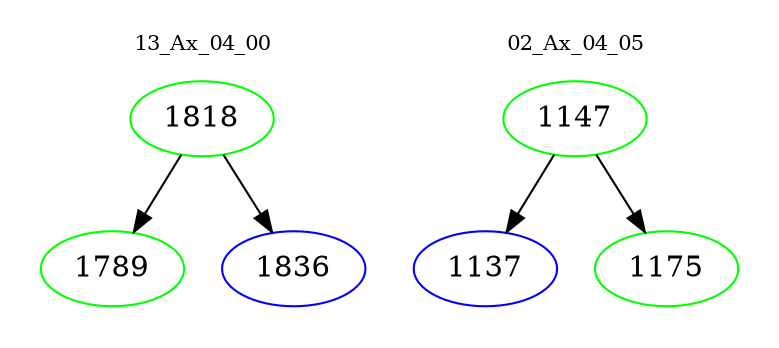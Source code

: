 digraph{
subgraph cluster_0 {
color = white
label = "13_Ax_04_00";
fontsize=10;
T0_1818 [label="1818", color="green"]
T0_1818 -> T0_1789 [color="black"]
T0_1789 [label="1789", color="green"]
T0_1818 -> T0_1836 [color="black"]
T0_1836 [label="1836", color="blue"]
}
subgraph cluster_1 {
color = white
label = "02_Ax_04_05";
fontsize=10;
T1_1147 [label="1147", color="green"]
T1_1147 -> T1_1137 [color="black"]
T1_1137 [label="1137", color="blue"]
T1_1147 -> T1_1175 [color="black"]
T1_1175 [label="1175", color="green"]
}
}
